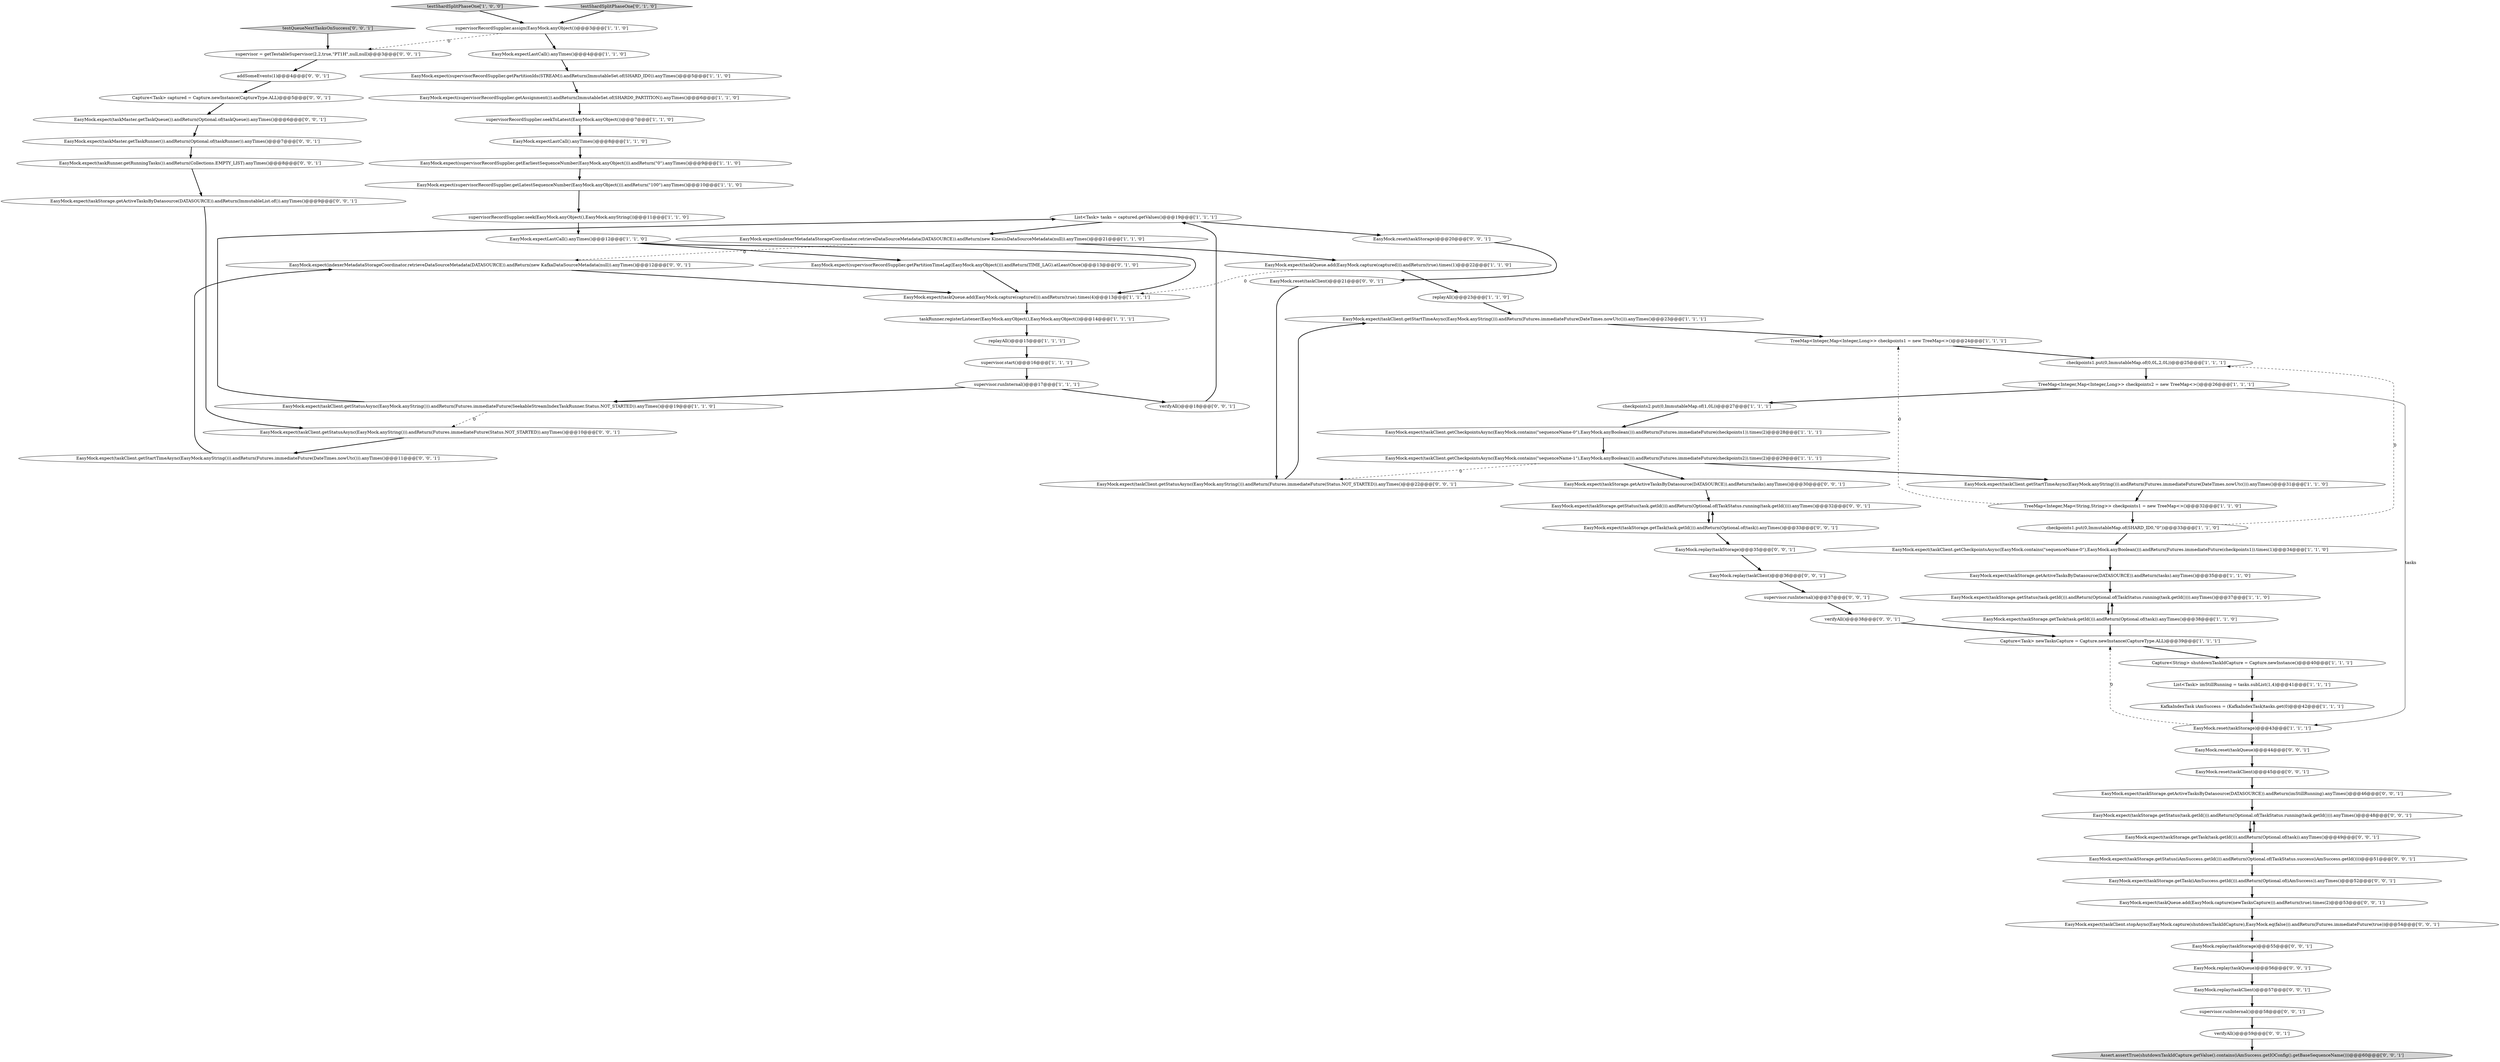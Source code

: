 digraph {
4 [style = filled, label = "replayAll()@@@23@@@['1', '1', '0']", fillcolor = white, shape = ellipse image = "AAA0AAABBB1BBB"];
77 [style = filled, label = "EasyMock.expect(taskStorage.getTask(task.getId())).andReturn(Optional.of(task)).anyTimes()@@@33@@@['0', '0', '1']", fillcolor = white, shape = ellipse image = "AAA0AAABBB3BBB"];
78 [style = filled, label = "supervisor.runInternal()@@@37@@@['0', '0', '1']", fillcolor = white, shape = ellipse image = "AAA0AAABBB3BBB"];
1 [style = filled, label = "supervisorRecordSupplier.seekToLatest(EasyMock.anyObject())@@@7@@@['1', '1', '0']", fillcolor = white, shape = ellipse image = "AAA0AAABBB1BBB"];
23 [style = filled, label = "supervisorRecordSupplier.assign(EasyMock.anyObject())@@@3@@@['1', '1', '0']", fillcolor = white, shape = ellipse image = "AAA0AAABBB1BBB"];
61 [style = filled, label = "supervisor.runInternal()@@@58@@@['0', '0', '1']", fillcolor = white, shape = ellipse image = "AAA0AAABBB3BBB"];
74 [style = filled, label = "Capture<Task> captured = Capture.newInstance(CaptureType.ALL)@@@5@@@['0', '0', '1']", fillcolor = white, shape = ellipse image = "AAA0AAABBB3BBB"];
29 [style = filled, label = "supervisorRecordSupplier.seek(EasyMock.anyObject(),EasyMock.anyString())@@@11@@@['1', '1', '0']", fillcolor = white, shape = ellipse image = "AAA0AAABBB1BBB"];
17 [style = filled, label = "taskRunner.registerListener(EasyMock.anyObject(),EasyMock.anyObject())@@@14@@@['1', '1', '1']", fillcolor = white, shape = ellipse image = "AAA0AAABBB1BBB"];
26 [style = filled, label = "TreeMap<Integer,Map<Integer,Long>> checkpoints1 = new TreeMap<>()@@@24@@@['1', '1', '1']", fillcolor = white, shape = ellipse image = "AAA0AAABBB1BBB"];
30 [style = filled, label = "EasyMock.expect(indexerMetadataStorageCoordinator.retrieveDataSourceMetadata(DATASOURCE)).andReturn(new KinesisDataSourceMetadata(null)).anyTimes()@@@21@@@['1', '1', '0']", fillcolor = white, shape = ellipse image = "AAA0AAABBB1BBB"];
54 [style = filled, label = "EasyMock.replay(taskStorage)@@@35@@@['0', '0', '1']", fillcolor = white, shape = ellipse image = "AAA0AAABBB3BBB"];
50 [style = filled, label = "EasyMock.expect(taskClient.getStatusAsync(EasyMock.anyString())).andReturn(Futures.immediateFuture(Status.NOT_STARTED)).anyTimes()@@@22@@@['0', '0', '1']", fillcolor = white, shape = ellipse image = "AAA0AAABBB3BBB"];
15 [style = filled, label = "EasyMock.expect(supervisorRecordSupplier.getEarliestSequenceNumber(EasyMock.anyObject())).andReturn(\"0\").anyTimes()@@@9@@@['1', '1', '0']", fillcolor = white, shape = ellipse image = "AAA0AAABBB1BBB"];
73 [style = filled, label = "EasyMock.replay(taskStorage)@@@55@@@['0', '0', '1']", fillcolor = white, shape = ellipse image = "AAA0AAABBB3BBB"];
28 [style = filled, label = "checkpoints1.put(0,ImmutableMap.of(SHARD_ID0,\"0\"))@@@33@@@['1', '1', '0']", fillcolor = white, shape = ellipse image = "AAA0AAABBB1BBB"];
43 [style = filled, label = "EasyMock.reset(taskStorage)@@@20@@@['0', '0', '1']", fillcolor = white, shape = ellipse image = "AAA0AAABBB3BBB"];
25 [style = filled, label = "KafkaIndexTask iAmSuccess = (KafkaIndexTask)tasks.get(0)@@@42@@@['1', '1', '1']", fillcolor = white, shape = ellipse image = "AAA0AAABBB1BBB"];
66 [style = filled, label = "addSomeEvents(1)@@@4@@@['0', '0', '1']", fillcolor = white, shape = ellipse image = "AAA0AAABBB3BBB"];
41 [style = filled, label = "EasyMock.expect(supervisorRecordSupplier.getPartitionTimeLag(EasyMock.anyObject())).andReturn(TIME_LAG).atLeastOnce()@@@13@@@['0', '1', '0']", fillcolor = white, shape = ellipse image = "AAA1AAABBB2BBB"];
37 [style = filled, label = "supervisor.runInternal()@@@17@@@['1', '1', '1']", fillcolor = white, shape = ellipse image = "AAA0AAABBB1BBB"];
69 [style = filled, label = "EasyMock.expect(taskMaster.getTaskQueue()).andReturn(Optional.of(taskQueue)).anyTimes()@@@6@@@['0', '0', '1']", fillcolor = white, shape = ellipse image = "AAA0AAABBB3BBB"];
27 [style = filled, label = "EasyMock.expect(taskClient.getCheckpointsAsync(EasyMock.contains(\"sequenceName-1\"),EasyMock.anyBoolean())).andReturn(Futures.immediateFuture(checkpoints2)).times(2)@@@29@@@['1', '1', '1']", fillcolor = white, shape = ellipse image = "AAA0AAABBB1BBB"];
72 [style = filled, label = "EasyMock.expect(taskClient.getStatusAsync(EasyMock.anyString())).andReturn(Futures.immediateFuture(Status.NOT_STARTED)).anyTimes()@@@10@@@['0', '0', '1']", fillcolor = white, shape = ellipse image = "AAA0AAABBB3BBB"];
59 [style = filled, label = "EasyMock.expect(taskRunner.getRunningTasks()).andReturn(Collections.EMPTY_LIST).anyTimes()@@@8@@@['0', '0', '1']", fillcolor = white, shape = ellipse image = "AAA0AAABBB3BBB"];
55 [style = filled, label = "EasyMock.reset(taskClient)@@@45@@@['0', '0', '1']", fillcolor = white, shape = ellipse image = "AAA0AAABBB3BBB"];
68 [style = filled, label = "EasyMock.expect(taskStorage.getActiveTasksByDatasource(DATASOURCE)).andReturn(ImmutableList.of()).anyTimes()@@@9@@@['0', '0', '1']", fillcolor = white, shape = ellipse image = "AAA0AAABBB3BBB"];
33 [style = filled, label = "EasyMock.expect(taskClient.getStatusAsync(EasyMock.anyString())).andReturn(Futures.immediateFuture(SeekableStreamIndexTaskRunner.Status.NOT_STARTED)).anyTimes()@@@19@@@['1', '1', '0']", fillcolor = white, shape = ellipse image = "AAA0AAABBB1BBB"];
8 [style = filled, label = "EasyMock.expect(supervisorRecordSupplier.getPartitionIds(STREAM)).andReturn(ImmutableSet.of(SHARD_ID0)).anyTimes()@@@5@@@['1', '1', '0']", fillcolor = white, shape = ellipse image = "AAA0AAABBB1BBB"];
49 [style = filled, label = "EasyMock.expect(indexerMetadataStorageCoordinator.retrieveDataSourceMetadata(DATASOURCE)).andReturn(new KafkaDataSourceMetadata(null)).anyTimes()@@@12@@@['0', '0', '1']", fillcolor = white, shape = ellipse image = "AAA0AAABBB3BBB"];
58 [style = filled, label = "EasyMock.replay(taskClient)@@@36@@@['0', '0', '1']", fillcolor = white, shape = ellipse image = "AAA0AAABBB3BBB"];
34 [style = filled, label = "checkpoints2.put(0,ImmutableMap.of(1,0L))@@@27@@@['1', '1', '1']", fillcolor = white, shape = ellipse image = "AAA0AAABBB1BBB"];
10 [style = filled, label = "EasyMock.expectLastCall().anyTimes()@@@4@@@['1', '1', '0']", fillcolor = white, shape = ellipse image = "AAA0AAABBB1BBB"];
22 [style = filled, label = "Capture<Task> newTasksCapture = Capture.newInstance(CaptureType.ALL)@@@39@@@['1', '1', '1']", fillcolor = white, shape = ellipse image = "AAA0AAABBB1BBB"];
24 [style = filled, label = "EasyMock.expect(taskQueue.add(EasyMock.capture(captured))).andReturn(true).times(4)@@@13@@@['1', '1', '1']", fillcolor = white, shape = ellipse image = "AAA0AAABBB1BBB"];
64 [style = filled, label = "EasyMock.expect(taskQueue.add(EasyMock.capture(newTasksCapture))).andReturn(true).times(2)@@@53@@@['0', '0', '1']", fillcolor = white, shape = ellipse image = "AAA0AAABBB3BBB"];
35 [style = filled, label = "EasyMock.expectLastCall().anyTimes()@@@12@@@['1', '1', '0']", fillcolor = white, shape = ellipse image = "AAA0AAABBB1BBB"];
48 [style = filled, label = "EasyMock.expect(taskStorage.getActiveTasksByDatasource(DATASOURCE)).andReturn(tasks).anyTimes()@@@30@@@['0', '0', '1']", fillcolor = white, shape = ellipse image = "AAA0AAABBB3BBB"];
14 [style = filled, label = "EasyMock.expect(taskClient.getCheckpointsAsync(EasyMock.contains(\"sequenceName-0\"),EasyMock.anyBoolean())).andReturn(Futures.immediateFuture(checkpoints1)).times(2)@@@28@@@['1', '1', '1']", fillcolor = white, shape = ellipse image = "AAA0AAABBB1BBB"];
56 [style = filled, label = "EasyMock.expect(taskStorage.getStatus(task.getId())).andReturn(Optional.of(TaskStatus.running(task.getId()))).anyTimes()@@@48@@@['0', '0', '1']", fillcolor = white, shape = ellipse image = "AAA0AAABBB3BBB"];
3 [style = filled, label = "List<Task> imStillRunning = tasks.subList(1,4)@@@41@@@['1', '1', '1']", fillcolor = white, shape = ellipse image = "AAA0AAABBB1BBB"];
9 [style = filled, label = "Capture<String> shutdownTaskIdCapture = Capture.newInstance()@@@40@@@['1', '1', '1']", fillcolor = white, shape = ellipse image = "AAA0AAABBB1BBB"];
36 [style = filled, label = "EasyMock.expect(taskClient.getStartTimeAsync(EasyMock.anyString())).andReturn(Futures.immediateFuture(DateTimes.nowUtc())).anyTimes()@@@31@@@['1', '1', '0']", fillcolor = white, shape = ellipse image = "AAA0AAABBB1BBB"];
51 [style = filled, label = "EasyMock.reset(taskQueue)@@@44@@@['0', '0', '1']", fillcolor = white, shape = ellipse image = "AAA0AAABBB3BBB"];
32 [style = filled, label = "EasyMock.expect(taskQueue.add(EasyMock.capture(captured))).andReturn(true).times(1)@@@22@@@['1', '1', '0']", fillcolor = white, shape = ellipse image = "AAA0AAABBB1BBB"];
65 [style = filled, label = "EasyMock.expect(taskStorage.getStatus(iAmSuccess.getId())).andReturn(Optional.of(TaskStatus.success(iAmSuccess.getId())))@@@51@@@['0', '0', '1']", fillcolor = white, shape = ellipse image = "AAA0AAABBB3BBB"];
18 [style = filled, label = "EasyMock.expect(taskClient.getStartTimeAsync(EasyMock.anyString())).andReturn(Futures.immediateFuture(DateTimes.nowUtc())).anyTimes()@@@23@@@['1', '1', '1']", fillcolor = white, shape = ellipse image = "AAA0AAABBB1BBB"];
71 [style = filled, label = "supervisor = getTestableSupervisor(2,2,true,\"PT1H\",null,null)@@@3@@@['0', '0', '1']", fillcolor = white, shape = ellipse image = "AAA0AAABBB3BBB"];
75 [style = filled, label = "EasyMock.expect(taskClient.getStartTimeAsync(EasyMock.anyString())).andReturn(Futures.immediateFuture(DateTimes.nowUtc())).anyTimes()@@@11@@@['0', '0', '1']", fillcolor = white, shape = ellipse image = "AAA0AAABBB3BBB"];
6 [style = filled, label = "testShardSplitPhaseOne['1', '0', '0']", fillcolor = lightgray, shape = diamond image = "AAA0AAABBB1BBB"];
57 [style = filled, label = "EasyMock.replay(taskQueue)@@@56@@@['0', '0', '1']", fillcolor = white, shape = ellipse image = "AAA0AAABBB3BBB"];
39 [style = filled, label = "TreeMap<Integer,Map<Integer,Long>> checkpoints2 = new TreeMap<>()@@@26@@@['1', '1', '1']", fillcolor = white, shape = ellipse image = "AAA0AAABBB1BBB"];
46 [style = filled, label = "EasyMock.expect(taskStorage.getActiveTasksByDatasource(DATASOURCE)).andReturn(imStillRunning).anyTimes()@@@46@@@['0', '0', '1']", fillcolor = white, shape = ellipse image = "AAA0AAABBB3BBB"];
21 [style = filled, label = "EasyMock.expect(supervisorRecordSupplier.getLatestSequenceNumber(EasyMock.anyObject())).andReturn(\"100\").anyTimes()@@@10@@@['1', '1', '0']", fillcolor = white, shape = ellipse image = "AAA0AAABBB1BBB"];
31 [style = filled, label = "EasyMock.expect(taskClient.getCheckpointsAsync(EasyMock.contains(\"sequenceName-0\"),EasyMock.anyBoolean())).andReturn(Futures.immediateFuture(checkpoints1)).times(1)@@@34@@@['1', '1', '0']", fillcolor = white, shape = ellipse image = "AAA0AAABBB1BBB"];
45 [style = filled, label = "EasyMock.expect(taskClient.stopAsync(EasyMock.capture(shutdownTaskIdCapture),EasyMock.eq(false))).andReturn(Futures.immediateFuture(true))@@@54@@@['0', '0', '1']", fillcolor = white, shape = ellipse image = "AAA0AAABBB3BBB"];
52 [style = filled, label = "verifyAll()@@@18@@@['0', '0', '1']", fillcolor = white, shape = ellipse image = "AAA0AAABBB3BBB"];
76 [style = filled, label = "verifyAll()@@@59@@@['0', '0', '1']", fillcolor = white, shape = ellipse image = "AAA0AAABBB3BBB"];
19 [style = filled, label = "EasyMock.expect(supervisorRecordSupplier.getAssignment()).andReturn(ImmutableSet.of(SHARD0_PARTITION)).anyTimes()@@@6@@@['1', '1', '0']", fillcolor = white, shape = ellipse image = "AAA0AAABBB1BBB"];
20 [style = filled, label = "checkpoints1.put(0,ImmutableMap.of(0,0L,2,0L))@@@25@@@['1', '1', '1']", fillcolor = white, shape = ellipse image = "AAA0AAABBB1BBB"];
53 [style = filled, label = "EasyMock.replay(taskClient)@@@57@@@['0', '0', '1']", fillcolor = white, shape = ellipse image = "AAA0AAABBB3BBB"];
62 [style = filled, label = "verifyAll()@@@38@@@['0', '0', '1']", fillcolor = white, shape = ellipse image = "AAA0AAABBB3BBB"];
63 [style = filled, label = "EasyMock.expect(taskStorage.getStatus(task.getId())).andReturn(Optional.of(TaskStatus.running(task.getId()))).anyTimes()@@@32@@@['0', '0', '1']", fillcolor = white, shape = ellipse image = "AAA0AAABBB3BBB"];
44 [style = filled, label = "Assert.assertTrue(shutdownTaskIdCapture.getValue().contains(iAmSuccess.getIOConfig().getBaseSequenceName()))@@@60@@@['0', '0', '1']", fillcolor = lightgray, shape = ellipse image = "AAA0AAABBB3BBB"];
67 [style = filled, label = "EasyMock.expect(taskStorage.getTask(iAmSuccess.getId())).andReturn(Optional.of(iAmSuccess)).anyTimes()@@@52@@@['0', '0', '1']", fillcolor = white, shape = ellipse image = "AAA0AAABBB3BBB"];
13 [style = filled, label = "replayAll()@@@15@@@['1', '1', '1']", fillcolor = white, shape = ellipse image = "AAA0AAABBB1BBB"];
5 [style = filled, label = "List<Task> tasks = captured.getValues()@@@19@@@['1', '1', '1']", fillcolor = white, shape = ellipse image = "AAA0AAABBB1BBB"];
40 [style = filled, label = "testShardSplitPhaseOne['0', '1', '0']", fillcolor = lightgray, shape = diamond image = "AAA0AAABBB2BBB"];
12 [style = filled, label = "EasyMock.expect(taskStorage.getStatus(task.getId())).andReturn(Optional.of(TaskStatus.running(task.getId()))).anyTimes()@@@37@@@['1', '1', '0']", fillcolor = white, shape = ellipse image = "AAA0AAABBB1BBB"];
7 [style = filled, label = "EasyMock.reset(taskStorage)@@@43@@@['1', '1', '1']", fillcolor = white, shape = ellipse image = "AAA0AAABBB1BBB"];
38 [style = filled, label = "EasyMock.expect(taskStorage.getTask(task.getId())).andReturn(Optional.of(task)).anyTimes()@@@38@@@['1', '1', '0']", fillcolor = white, shape = ellipse image = "AAA0AAABBB1BBB"];
70 [style = filled, label = "EasyMock.expect(taskMaster.getTaskRunner()).andReturn(Optional.of(taskRunner)).anyTimes()@@@7@@@['0', '0', '1']", fillcolor = white, shape = ellipse image = "AAA0AAABBB3BBB"];
2 [style = filled, label = "TreeMap<Integer,Map<String,String>> checkpoints1 = new TreeMap<>()@@@32@@@['1', '1', '0']", fillcolor = white, shape = ellipse image = "AAA0AAABBB1BBB"];
16 [style = filled, label = "supervisor.start()@@@16@@@['1', '1', '1']", fillcolor = white, shape = ellipse image = "AAA0AAABBB1BBB"];
0 [style = filled, label = "EasyMock.expect(taskStorage.getActiveTasksByDatasource(DATASOURCE)).andReturn(tasks).anyTimes()@@@35@@@['1', '1', '0']", fillcolor = white, shape = ellipse image = "AAA0AAABBB1BBB"];
42 [style = filled, label = "EasyMock.reset(taskClient)@@@21@@@['0', '0', '1']", fillcolor = white, shape = ellipse image = "AAA0AAABBB3BBB"];
47 [style = filled, label = "testQueueNextTasksOnSuccess['0', '0', '1']", fillcolor = lightgray, shape = diamond image = "AAA0AAABBB3BBB"];
11 [style = filled, label = "EasyMock.expectLastCall().anyTimes()@@@8@@@['1', '1', '0']", fillcolor = white, shape = ellipse image = "AAA0AAABBB1BBB"];
60 [style = filled, label = "EasyMock.expect(taskStorage.getTask(task.getId())).andReturn(Optional.of(task)).anyTimes()@@@49@@@['0', '0', '1']", fillcolor = white, shape = ellipse image = "AAA0AAABBB3BBB"];
68->72 [style = bold, label=""];
59->68 [style = bold, label=""];
75->49 [style = bold, label=""];
23->10 [style = bold, label=""];
36->2 [style = bold, label=""];
77->63 [style = bold, label=""];
54->58 [style = bold, label=""];
37->33 [style = bold, label=""];
74->69 [style = bold, label=""];
42->50 [style = bold, label=""];
43->42 [style = bold, label=""];
1->11 [style = bold, label=""];
65->67 [style = bold, label=""];
45->73 [style = bold, label=""];
17->13 [style = bold, label=""];
3->25 [style = bold, label=""];
34->14 [style = bold, label=""];
53->61 [style = bold, label=""];
41->24 [style = bold, label=""];
2->26 [style = dashed, label="0"];
33->72 [style = dashed, label="0"];
5->43 [style = bold, label=""];
70->59 [style = bold, label=""];
15->21 [style = bold, label=""];
63->77 [style = bold, label=""];
22->9 [style = bold, label=""];
27->50 [style = dashed, label="0"];
2->28 [style = bold, label=""];
20->39 [style = bold, label=""];
0->12 [style = bold, label=""];
7->22 [style = dashed, label="0"];
77->54 [style = bold, label=""];
23->71 [style = dashed, label="0"];
32->4 [style = bold, label=""];
6->23 [style = bold, label=""];
8->19 [style = bold, label=""];
33->5 [style = bold, label=""];
61->76 [style = bold, label=""];
28->20 [style = dashed, label="0"];
64->45 [style = bold, label=""];
35->41 [style = bold, label=""];
69->70 [style = bold, label=""];
55->46 [style = bold, label=""];
40->23 [style = bold, label=""];
29->35 [style = bold, label=""];
26->20 [style = bold, label=""];
46->56 [style = bold, label=""];
24->17 [style = bold, label=""];
16->37 [style = bold, label=""];
10->8 [style = bold, label=""];
62->22 [style = bold, label=""];
11->15 [style = bold, label=""];
60->56 [style = bold, label=""];
18->26 [style = bold, label=""];
78->62 [style = bold, label=""];
56->60 [style = bold, label=""];
76->44 [style = bold, label=""];
13->16 [style = bold, label=""];
50->18 [style = bold, label=""];
30->32 [style = bold, label=""];
52->5 [style = bold, label=""];
66->74 [style = bold, label=""];
48->63 [style = bold, label=""];
51->55 [style = bold, label=""];
32->24 [style = dashed, label="0"];
73->57 [style = bold, label=""];
35->24 [style = bold, label=""];
4->18 [style = bold, label=""];
14->27 [style = bold, label=""];
28->31 [style = bold, label=""];
60->65 [style = bold, label=""];
7->51 [style = bold, label=""];
27->48 [style = bold, label=""];
19->1 [style = bold, label=""];
39->34 [style = bold, label=""];
25->7 [style = bold, label=""];
49->24 [style = bold, label=""];
9->3 [style = bold, label=""];
37->52 [style = bold, label=""];
38->22 [style = bold, label=""];
21->29 [style = bold, label=""];
12->38 [style = bold, label=""];
38->12 [style = bold, label=""];
57->53 [style = bold, label=""];
27->36 [style = bold, label=""];
5->30 [style = bold, label=""];
39->7 [style = solid, label="tasks"];
58->78 [style = bold, label=""];
71->66 [style = bold, label=""];
67->64 [style = bold, label=""];
30->49 [style = dashed, label="0"];
47->71 [style = bold, label=""];
72->75 [style = bold, label=""];
31->0 [style = bold, label=""];
}
